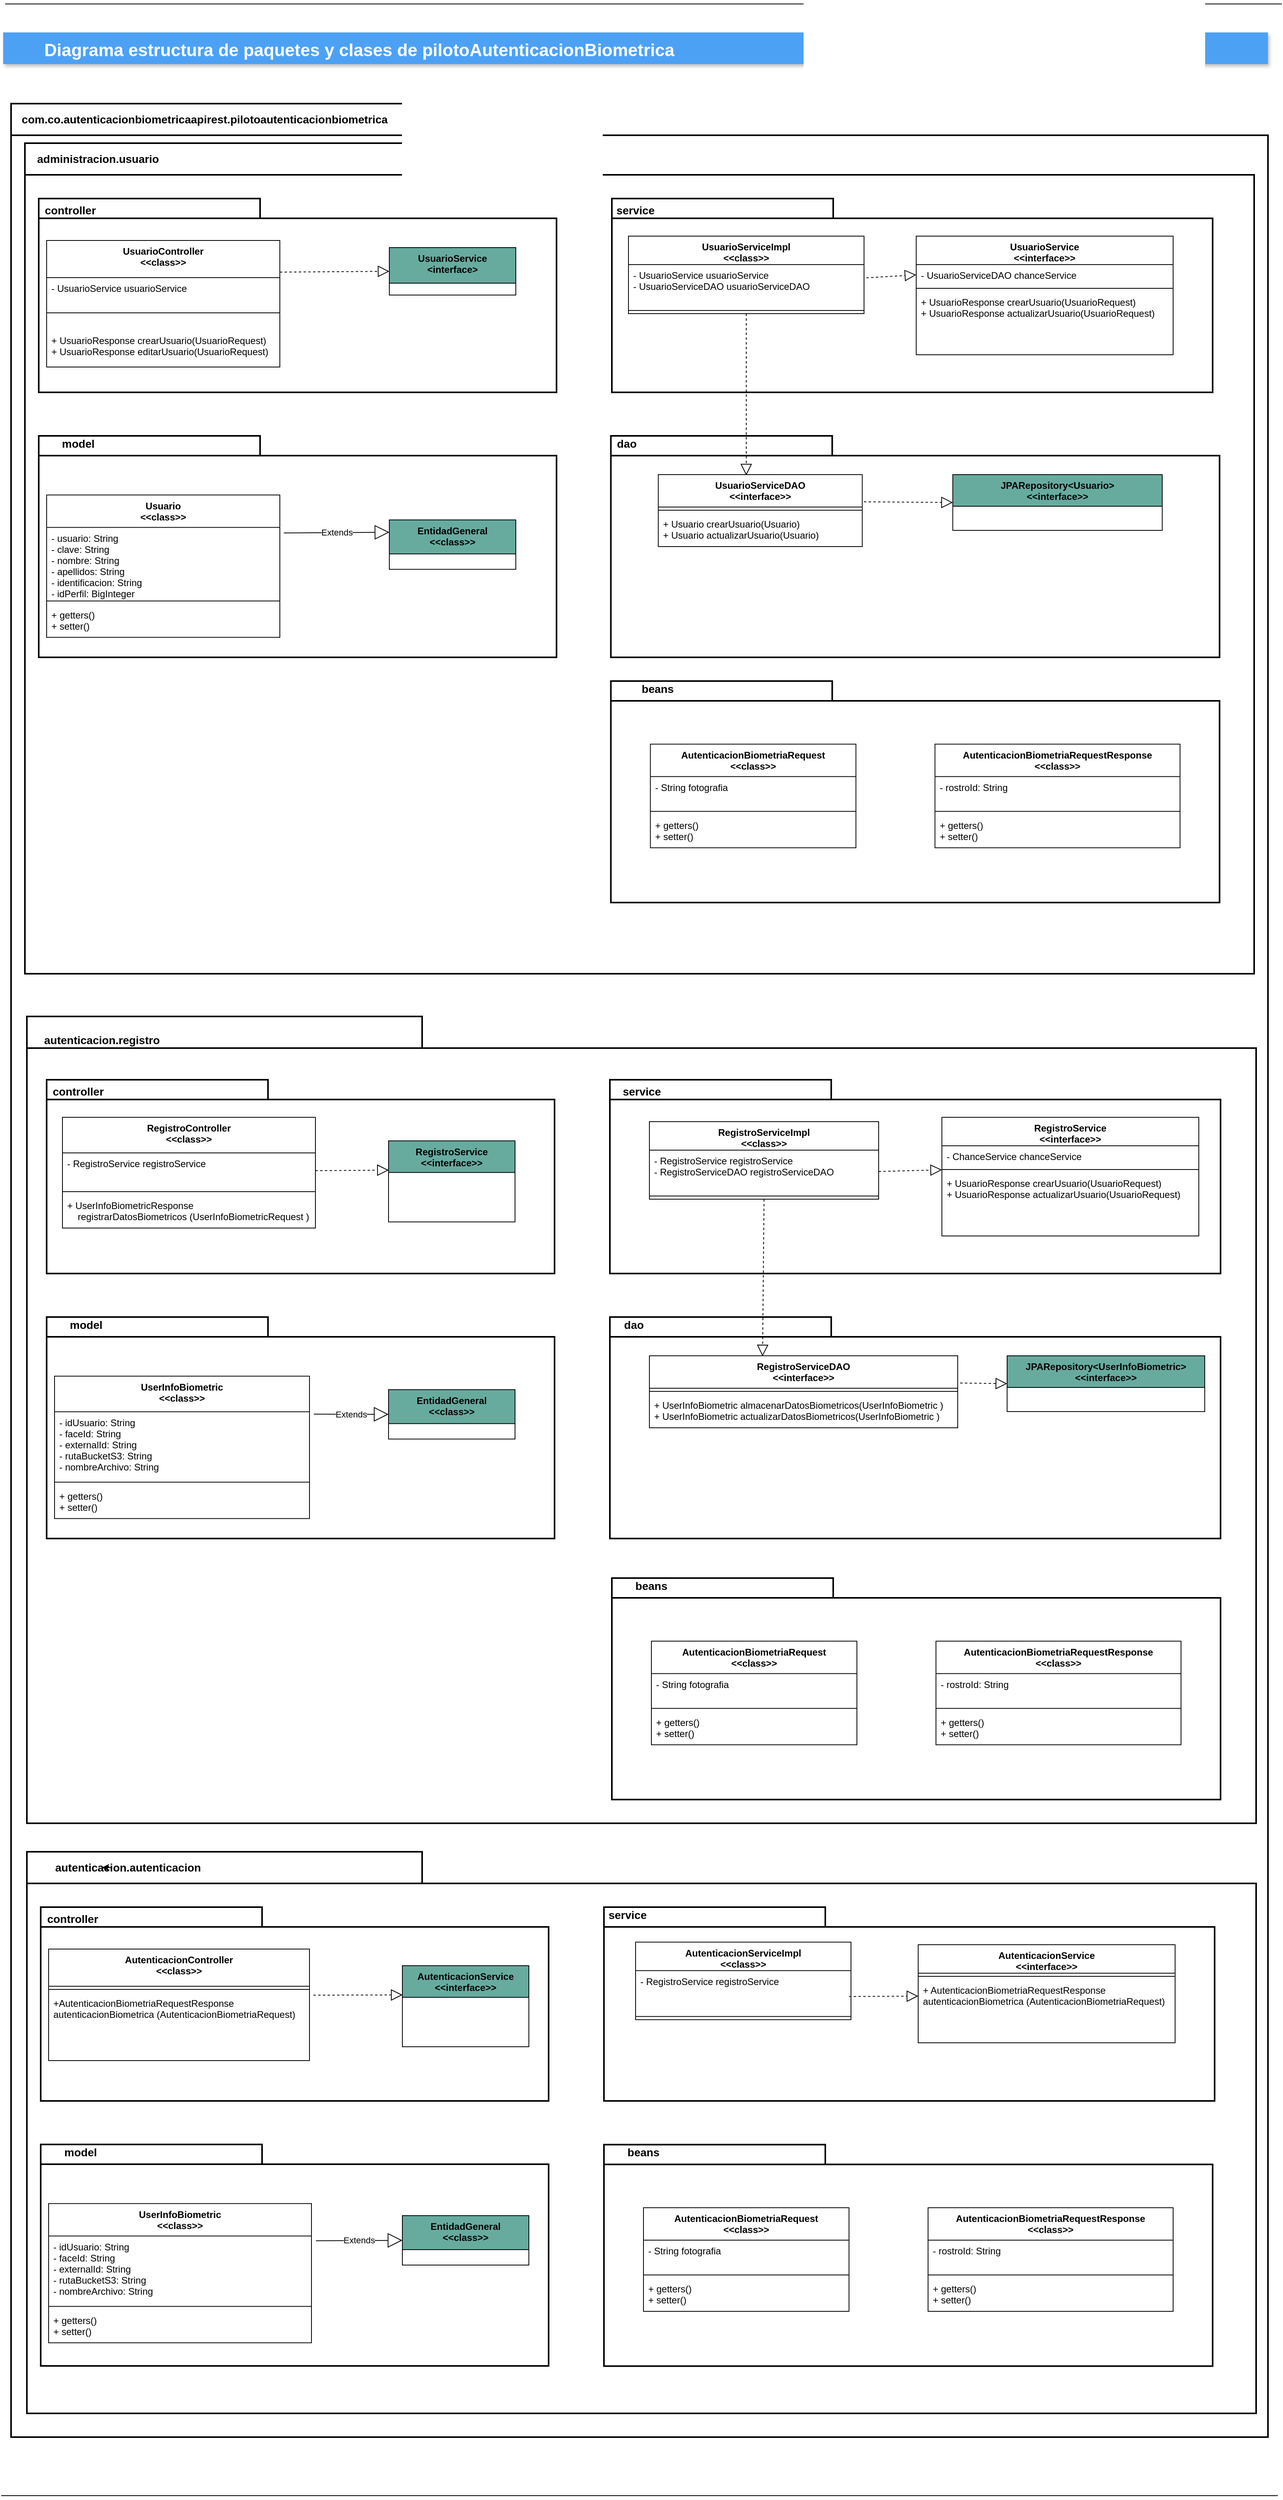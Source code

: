<mxfile type="github" version="15.1.4">
  <diagram name="Page-1" id="C5RBs43oDa-KdzZeNtuy">
    <mxGraphModel grid="1" shadow="0" math="0" pageHeight="1169" pageWidth="827" pageScale="1" page="1" fold="1" arrows="1" connect="1" tooltips="1" guides="1" gridSize="10" dy="2526" dx="3307">
      <root>
        <mxCell id="WIyWlLk6GJQsqaUBKTNV-0" />
        <mxCell id="WIyWlLk6GJQsqaUBKTNV-1" parent="WIyWlLk6GJQsqaUBKTNV-0" />
        <mxCell style="shape=folder;tabWidth=500;tabHeight=40;tabPosition=left;strokeWidth=2;html=1;whiteSpace=wrap;align=center;" value="" id="ZkG7YZKgN6aRXEiA2xdE-0" parent="WIyWlLk6GJQsqaUBKTNV-1" vertex="1">
          <mxGeometry as="geometry" width="1590" height="2950" y="90" x="-800" />
        </mxCell>
        <mxCell style="shape=folder;tabWidth=500;tabHeight=40;tabPosition=left;strokeWidth=2;html=1;whiteSpace=wrap;align=center;" value="" id="ZkG7YZKgN6aRXEiA2xdE-43" parent="WIyWlLk6GJQsqaUBKTNV-1" vertex="1">
          <mxGeometry as="geometry" width="1555" height="1050" y="140" x="-782.5" />
        </mxCell>
        <mxCell style="text;html=1;strokeColor=none;fillColor=none;align=center;verticalAlign=middle;whiteSpace=wrap;rounded=0;" value="&lt;b&gt;&lt;font style=&quot;font-size: 14px&quot;&gt;com.&lt;/font&gt;&lt;/b&gt;&lt;font&gt;&lt;b style=&quot;font-size: 14px&quot;&gt;co.autenticacionbiometricaapirest.&lt;/b&gt;&lt;span style=&quot;font-size: 14px&quot;&gt;&lt;b&gt;pilotoautenticacionbiometrica&lt;/b&gt;&lt;/span&gt;&lt;/font&gt;" id="ZkG7YZKgN6aRXEiA2xdE-1" parent="WIyWlLk6GJQsqaUBKTNV-1" vertex="1">
          <mxGeometry as="geometry" width="40" height="20" y="100" x="-575" />
        </mxCell>
        <mxCell style="shape=folder;tabWidth=280;tabHeight=25;tabPosition=left;strokeWidth=2;html=1;whiteSpace=wrap;align=center;" value="" id="ZkG7YZKgN6aRXEiA2xdE-2" parent="WIyWlLk6GJQsqaUBKTNV-1" vertex="1">
          <mxGeometry as="geometry" width="655" height="245" y="210" x="-765" />
        </mxCell>
        <mxCell style="text;html=1;strokeColor=none;fillColor=none;align=center;verticalAlign=middle;whiteSpace=wrap;rounded=0;" value="&lt;b&gt;&lt;font style=&quot;font-size: 14px&quot;&gt;controller&lt;/font&gt;&lt;/b&gt;" id="ZkG7YZKgN6aRXEiA2xdE-3" parent="WIyWlLk6GJQsqaUBKTNV-1" vertex="1">
          <mxGeometry as="geometry" width="40" height="20" y="215" x="-745" />
        </mxCell>
        <mxCell style="shape=folder;tabWidth=280;tabHeight=25;tabPosition=left;strokeWidth=2;html=1;whiteSpace=wrap;align=center;" value="" id="ZkG7YZKgN6aRXEiA2xdE-4" parent="WIyWlLk6GJQsqaUBKTNV-1" vertex="1">
          <mxGeometry as="geometry" width="655" height="280" y="510" x="-765" />
        </mxCell>
        <mxCell style="text;html=1;strokeColor=none;fillColor=none;align=center;verticalAlign=middle;whiteSpace=wrap;rounded=0;" value="&lt;b&gt;&lt;font style=&quot;font-size: 14px&quot;&gt;model&lt;/font&gt;&lt;/b&gt;" id="ZkG7YZKgN6aRXEiA2xdE-5" parent="WIyWlLk6GJQsqaUBKTNV-1" vertex="1">
          <mxGeometry as="geometry" width="40" height="20" y="510" x="-735" />
        </mxCell>
        <mxCell style="shape=folder;tabWidth=280;tabHeight=25;tabPosition=left;strokeWidth=2;html=1;whiteSpace=wrap;align=center;" value="" id="ZkG7YZKgN6aRXEiA2xdE-6" parent="WIyWlLk6GJQsqaUBKTNV-1" vertex="1">
          <mxGeometry as="geometry" width="760" height="245" y="210" x="-40" />
        </mxCell>
        <mxCell style="text;html=1;strokeColor=none;fillColor=none;align=center;verticalAlign=middle;whiteSpace=wrap;rounded=0;" value="&lt;b&gt;&lt;font style=&quot;font-size: 14px&quot;&gt;service&lt;/font&gt;&lt;/b&gt;" id="ZkG7YZKgN6aRXEiA2xdE-7" parent="WIyWlLk6GJQsqaUBKTNV-1" vertex="1">
          <mxGeometry as="geometry" width="40" height="20" y="215" x="-30" />
        </mxCell>
        <mxCell style="shape=folder;tabWidth=280;tabHeight=25;tabPosition=left;strokeWidth=2;html=1;whiteSpace=wrap;align=center;" value="" id="ZkG7YZKgN6aRXEiA2xdE-8" parent="WIyWlLk6GJQsqaUBKTNV-1" vertex="1">
          <mxGeometry as="geometry" width="770" height="280" y="510" x="-41.25" />
        </mxCell>
        <mxCell style="text;html=1;strokeColor=none;fillColor=none;align=center;verticalAlign=middle;whiteSpace=wrap;rounded=0;" value="&lt;b&gt;&lt;font style=&quot;font-size: 14px&quot;&gt;dao&lt;/font&gt;&lt;/b&gt;" id="ZkG7YZKgN6aRXEiA2xdE-9" parent="WIyWlLk6GJQsqaUBKTNV-1" vertex="1">
          <mxGeometry as="geometry" width="40" height="20" y="510" x="-41.25" />
        </mxCell>
        <mxCell style="swimlane;fontStyle=1;align=center;verticalAlign=top;childLayout=stackLayout;horizontal=1;startSize=47;horizontalStack=0;resizeParent=1;resizeParentMax=0;resizeLast=0;collapsible=1;marginBottom=0;" value="UsuarioController&#xa;&lt;&lt;class&gt;&gt;" id="ZkG7YZKgN6aRXEiA2xdE-10" parent="WIyWlLk6GJQsqaUBKTNV-1" vertex="1">
          <mxGeometry as="geometry" width="295" height="160" y="263" x="-755" />
        </mxCell>
        <mxCell style="text;strokeColor=none;fillColor=none;align=left;verticalAlign=top;spacingLeft=4;spacingRight=4;overflow=hidden;rotatable=0;points=[[0,0.5],[1,0.5]];portConstraint=eastwest;" value="- UsuarioService usuarioService" id="pT40YXzvtfvU8U6z0MkU-7" parent="ZkG7YZKgN6aRXEiA2xdE-10" vertex="1">
          <mxGeometry as="geometry" width="295" height="23" y="47" />
        </mxCell>
        <mxCell style="line;strokeWidth=1;fillColor=none;align=left;verticalAlign=middle;spacingTop=-1;spacingLeft=3;spacingRight=3;rotatable=0;labelPosition=right;points=[];portConstraint=eastwest;" value="" id="ZkG7YZKgN6aRXEiA2xdE-11" parent="ZkG7YZKgN6aRXEiA2xdE-10" vertex="1">
          <mxGeometry as="geometry" width="295" height="43" y="70" />
        </mxCell>
        <mxCell style="text;strokeColor=none;fillColor=none;align=left;verticalAlign=top;spacingLeft=4;spacingRight=4;overflow=hidden;rotatable=0;points=[[0,0.5],[1,0.5]];portConstraint=eastwest;" value="+ UsuarioResponse crearUsuario(UsuarioRequest)&#xa;+ UsuarioResponse editarUsuario(UsuarioRequest)" id="ZkG7YZKgN6aRXEiA2xdE-12" parent="ZkG7YZKgN6aRXEiA2xdE-10" vertex="1">
          <mxGeometry as="geometry" width="295" height="47" y="113" />
        </mxCell>
        <mxCell style="swimlane;fontStyle=1;align=center;verticalAlign=top;childLayout=stackLayout;horizontal=1;startSize=45;horizontalStack=0;resizeParent=1;resizeParentMax=0;resizeLast=0;collapsible=1;marginBottom=0;fillColor=#67AB9F;" value="UsuarioService&#xa;&lt;interface&gt;" id="ZkG7YZKgN6aRXEiA2xdE-14" parent="WIyWlLk6GJQsqaUBKTNV-1" vertex="1">
          <mxGeometry as="geometry" width="160" height="60" y="272" x="-321.5" />
        </mxCell>
        <mxCell style="endArrow=block;endSize=16;endFill=0;html=1;entryX=0;entryY=0.25;entryDx=0;entryDy=0;exitX=1.017;exitY=0.267;exitDx=0;exitDy=0;exitPerimeter=0;startArrow=none;" value="Extends" source="ZkG7YZKgN6aRXEiA2xdE-54" id="ZkG7YZKgN6aRXEiA2xdE-18" parent="WIyWlLk6GJQsqaUBKTNV-1" target="ZkG7YZKgN6aRXEiA2xdE-98" edge="1">
          <mxGeometry as="geometry" width="160" relative="1">
            <mxPoint as="sourcePoint" y="640.282" x="-571.94" />
            <mxPoint as="targetPoint" y="620" x="-460" />
          </mxGeometry>
        </mxCell>
        <mxCell style="swimlane;fontStyle=1;align=center;verticalAlign=top;childLayout=stackLayout;horizontal=1;startSize=36;horizontalStack=0;resizeParent=1;resizeParentMax=0;resizeLast=0;collapsible=1;marginBottom=0;fillColor=#FFFFFF;" value="UsuarioServiceImpl&#xa;&lt;&lt;class&gt;&gt;" id="ZkG7YZKgN6aRXEiA2xdE-27" parent="WIyWlLk6GJQsqaUBKTNV-1" vertex="1">
          <mxGeometry as="geometry" width="298" height="98" y="257.5" x="-19" />
        </mxCell>
        <mxCell style="text;strokeColor=none;fillColor=none;align=left;verticalAlign=top;spacingLeft=4;spacingRight=4;overflow=hidden;rotatable=0;points=[[0,0.5],[1,0.5]];portConstraint=eastwest;" value="- UsuarioService usuarioService&#xa;- UsuarioServiceDAO usuarioServiceDAO" id="ZkG7YZKgN6aRXEiA2xdE-28" parent="ZkG7YZKgN6aRXEiA2xdE-27" vertex="1">
          <mxGeometry as="geometry" width="298" height="54" y="36" />
        </mxCell>
        <mxCell style="line;strokeWidth=1;fillColor=none;align=left;verticalAlign=middle;spacingTop=-1;spacingLeft=3;spacingRight=3;rotatable=0;labelPosition=right;points=[];portConstraint=eastwest;" value="" id="ZkG7YZKgN6aRXEiA2xdE-29" parent="ZkG7YZKgN6aRXEiA2xdE-27" vertex="1">
          <mxGeometry as="geometry" width="298" height="8" y="90" />
        </mxCell>
        <mxCell style="fillColor=#4DA1F5;strokeColor=none;shadow=1;gradientColor=none;fontSize=22;align=left;spacingLeft=50;fontColor=#ffffff;fontStyle=1" value="Diagrama estructura de paquetes y clases de pilotoAutenticacionBiometrica" id="ZkG7YZKgN6aRXEiA2xdE-33" parent="WIyWlLk6GJQsqaUBKTNV-1" vertex="1">
          <mxGeometry as="geometry" width="1600" height="40" x="-810" />
        </mxCell>
        <mxCell style="line;strokeWidth=1;fillColor=none;align=left;verticalAlign=middle;spacingTop=-1;spacingLeft=3;spacingRight=3;rotatable=0;labelPosition=right;points=[];portConstraint=eastwest;" value="" id="ZkG7YZKgN6aRXEiA2xdE-34" parent="WIyWlLk6GJQsqaUBKTNV-1" vertex="1">
          <mxGeometry as="geometry" width="1615" height="8" y="3110" x="-812.5" />
        </mxCell>
        <mxCell style="swimlane;fontStyle=1;align=center;verticalAlign=top;childLayout=stackLayout;horizontal=1;startSize=41;horizontalStack=0;resizeParent=1;resizeParentMax=0;resizeLast=0;collapsible=1;marginBottom=0;fillColor=#FFFFFF;" value="UsuarioServiceDAO&#xa;&lt;&lt;interface&gt;&gt;" id="ZkG7YZKgN6aRXEiA2xdE-35" parent="WIyWlLk6GJQsqaUBKTNV-1" vertex="1">
          <mxGeometry as="geometry" width="258" height="91" y="559" x="18.75" />
        </mxCell>
        <mxCell style="line;strokeWidth=1;fillColor=none;align=left;verticalAlign=middle;spacingTop=-1;spacingLeft=3;spacingRight=3;rotatable=0;labelPosition=right;points=[];portConstraint=eastwest;" value="" id="ZkG7YZKgN6aRXEiA2xdE-37" parent="ZkG7YZKgN6aRXEiA2xdE-35" vertex="1">
          <mxGeometry as="geometry" width="258" height="8" y="41" />
        </mxCell>
        <mxCell style="text;strokeColor=none;fillColor=none;align=left;verticalAlign=top;spacingLeft=4;spacingRight=4;overflow=hidden;rotatable=0;points=[[0,0.5],[1,0.5]];portConstraint=eastwest;" value="+ Usuario crearUsuario(Usuario)&#xa;+ Usuario actualizarUsuario(Usuario)" id="ZkG7YZKgN6aRXEiA2xdE-38" parent="ZkG7YZKgN6aRXEiA2xdE-35" vertex="1">
          <mxGeometry as="geometry" width="258" height="42" y="49" />
        </mxCell>
        <mxCell style="swimlane;fontStyle=1;align=center;verticalAlign=top;childLayout=stackLayout;horizontal=1;startSize=40;horizontalStack=0;resizeParent=1;resizeParentMax=0;resizeLast=0;collapsible=1;marginBottom=0;fillColor=#67AB9F;" value="JPARepository&lt;Usuario&gt;&#xa;&lt;&lt;interface&gt;&gt;" id="ZkG7YZKgN6aRXEiA2xdE-40" parent="WIyWlLk6GJQsqaUBKTNV-1" vertex="1">
          <mxGeometry as="geometry" width="265" height="70.5" y="559" x="391.25" />
        </mxCell>
        <mxCell style="text;html=1;strokeColor=none;fillColor=none;align=center;verticalAlign=middle;whiteSpace=wrap;rounded=0;" value="&lt;span style=&quot;font-size: 14px&quot;&gt;&lt;b&gt;administracion.usuario&lt;/b&gt;&lt;/span&gt;" id="ZkG7YZKgN6aRXEiA2xdE-44" parent="WIyWlLk6GJQsqaUBKTNV-1" vertex="1">
          <mxGeometry as="geometry" width="40" height="20" y="150" x="-710" />
        </mxCell>
        <mxCell style="endArrow=block;dashed=1;endFill=0;endSize=12;html=1;exitX=1.01;exitY=0.31;exitDx=0;exitDy=0;entryX=0;entryY=0.5;entryDx=0;entryDy=0;exitPerimeter=0;" value="" source="ZkG7YZKgN6aRXEiA2xdE-28" id="ZkG7YZKgN6aRXEiA2xdE-48" parent="WIyWlLk6GJQsqaUBKTNV-1" target="ZkG7YZKgN6aRXEiA2xdE-50" edge="1">
          <mxGeometry as="geometry" width="160" relative="1">
            <mxPoint as="sourcePoint" y="350" x="380" />
            <mxPoint as="targetPoint" y="320" x="370" />
          </mxGeometry>
        </mxCell>
        <mxCell style="swimlane;fontStyle=1;align=center;verticalAlign=top;childLayout=stackLayout;horizontal=1;startSize=36;horizontalStack=0;resizeParent=1;resizeParentMax=0;resizeLast=0;collapsible=1;marginBottom=0;fillColor=#FFFFFF;" value="UsuarioService&#xa;&lt;&lt;interface&gt;&gt;" id="ZkG7YZKgN6aRXEiA2xdE-49" parent="WIyWlLk6GJQsqaUBKTNV-1" vertex="1">
          <mxGeometry as="geometry" width="325" height="150" y="257.5" x="345" />
        </mxCell>
        <mxCell style="text;strokeColor=none;fillColor=none;align=left;verticalAlign=top;spacingLeft=4;spacingRight=4;overflow=hidden;rotatable=0;points=[[0,0.5],[1,0.5]];portConstraint=eastwest;" value="- UsuarioServiceDAO chanceService" id="ZkG7YZKgN6aRXEiA2xdE-50" parent="ZkG7YZKgN6aRXEiA2xdE-49" vertex="1">
          <mxGeometry as="geometry" width="325" height="26" y="36" />
        </mxCell>
        <mxCell style="line;strokeWidth=1;fillColor=none;align=left;verticalAlign=middle;spacingTop=-1;spacingLeft=3;spacingRight=3;rotatable=0;labelPosition=right;points=[];portConstraint=eastwest;" value="" id="ZkG7YZKgN6aRXEiA2xdE-51" parent="ZkG7YZKgN6aRXEiA2xdE-49" vertex="1">
          <mxGeometry as="geometry" width="325" height="8" y="62" />
        </mxCell>
        <mxCell style="text;strokeColor=none;fillColor=none;align=left;verticalAlign=top;spacingLeft=4;spacingRight=4;overflow=hidden;rotatable=0;points=[[0,0.5],[1,0.5]];portConstraint=eastwest;" value="+ UsuarioResponse crearUsuario(UsuarioRequest)&#xa;+ UsuarioResponse actualizarUsuario(UsuarioRequest)" id="ZkG7YZKgN6aRXEiA2xdE-52" parent="ZkG7YZKgN6aRXEiA2xdE-49" vertex="1">
          <mxGeometry as="geometry" width="325" height="80" y="70" />
        </mxCell>
        <mxCell style="endArrow=block;dashed=1;endFill=0;endSize=12;html=1;exitX=1.008;exitY=0.378;exitDx=0;exitDy=0;entryX=0;entryY=0.5;entryDx=0;entryDy=0;exitPerimeter=0;" value="" source="ZkG7YZKgN6aRXEiA2xdE-35" id="ZkG7YZKgN6aRXEiA2xdE-53" parent="WIyWlLk6GJQsqaUBKTNV-1" target="ZkG7YZKgN6aRXEiA2xdE-40" edge="1">
          <mxGeometry as="geometry" width="160" relative="1">
            <mxPoint as="sourcePoint" y="620" x="268.75" />
            <mxPoint as="targetPoint" y="586.88" x="383.75" />
          </mxGeometry>
        </mxCell>
        <mxCell style="swimlane;fontStyle=1;align=center;verticalAlign=top;childLayout=stackLayout;horizontal=1;startSize=41;horizontalStack=0;resizeParent=1;resizeParentMax=0;resizeLast=0;collapsible=1;marginBottom=0;fillColor=#FFFFFF;" value="Usuario&#xa;&lt;&lt;class&gt;&gt;" id="ZkG7YZKgN6aRXEiA2xdE-54" parent="WIyWlLk6GJQsqaUBKTNV-1" vertex="1">
          <mxGeometry as="geometry" width="295" height="180" y="584.75" x="-755" />
        </mxCell>
        <mxCell style="text;strokeColor=none;fillColor=none;align=left;verticalAlign=top;spacingLeft=4;spacingRight=4;overflow=hidden;rotatable=0;points=[[0,0.5],[1,0.5]];portConstraint=eastwest;" value="- usuario: String&#xa;- clave: String&#xa;- nombre: String&#xa;- apellidos: String&#xa;- identificacion: String&#xa;- idPerfil: BigInteger" id="ZkG7YZKgN6aRXEiA2xdE-55" parent="ZkG7YZKgN6aRXEiA2xdE-54" vertex="1">
          <mxGeometry as="geometry" width="295" height="89" y="41" />
        </mxCell>
        <mxCell style="line;strokeWidth=1;fillColor=none;align=left;verticalAlign=middle;spacingTop=-1;spacingLeft=3;spacingRight=3;rotatable=0;labelPosition=right;points=[];portConstraint=eastwest;" value="" id="ZkG7YZKgN6aRXEiA2xdE-56" parent="ZkG7YZKgN6aRXEiA2xdE-54" vertex="1">
          <mxGeometry as="geometry" width="295" height="8" y="130" />
        </mxCell>
        <mxCell style="text;strokeColor=none;fillColor=none;align=left;verticalAlign=top;spacingLeft=4;spacingRight=4;overflow=hidden;rotatable=0;points=[[0,0.5],[1,0.5]];portConstraint=eastwest;" value="+ getters()&#xa;+ setter()" id="ZkG7YZKgN6aRXEiA2xdE-57" parent="ZkG7YZKgN6aRXEiA2xdE-54" vertex="1">
          <mxGeometry as="geometry" width="295" height="42" y="138" />
        </mxCell>
        <mxCell style="shape=folder;tabWidth=500;tabHeight=40;tabPosition=left;strokeWidth=2;html=1;whiteSpace=wrap;align=center;" value="" id="ZkG7YZKgN6aRXEiA2xdE-59" parent="WIyWlLk6GJQsqaUBKTNV-1" vertex="1">
          <mxGeometry as="geometry" width="1555" height="1020" y="1244" x="-780" />
        </mxCell>
        <mxCell style="shape=folder;tabWidth=280;tabHeight=25;tabPosition=left;strokeWidth=2;html=1;whiteSpace=wrap;align=center;" value="" id="ZkG7YZKgN6aRXEiA2xdE-60" parent="WIyWlLk6GJQsqaUBKTNV-1" vertex="1">
          <mxGeometry as="geometry" width="642.5" height="245" y="1324" x="-755" />
        </mxCell>
        <mxCell style="text;html=1;strokeColor=none;fillColor=none;align=center;verticalAlign=middle;whiteSpace=wrap;rounded=0;" value="&lt;b&gt;&lt;font style=&quot;font-size: 14px&quot;&gt;controller&lt;/font&gt;&lt;/b&gt;" id="ZkG7YZKgN6aRXEiA2xdE-61" parent="WIyWlLk6GJQsqaUBKTNV-1" vertex="1">
          <mxGeometry as="geometry" width="40" height="20" y="1329" x="-735" />
        </mxCell>
        <mxCell style="shape=folder;tabWidth=280;tabHeight=25;tabPosition=left;strokeWidth=2;html=1;whiteSpace=wrap;align=center;" value="" id="ZkG7YZKgN6aRXEiA2xdE-62" parent="WIyWlLk6GJQsqaUBKTNV-1" vertex="1">
          <mxGeometry as="geometry" width="642.5" height="280" y="1624" x="-755" />
        </mxCell>
        <mxCell style="text;html=1;strokeColor=none;fillColor=none;align=center;verticalAlign=middle;whiteSpace=wrap;rounded=0;" value="&lt;b&gt;&lt;font style=&quot;font-size: 14px&quot;&gt;model&lt;/font&gt;&lt;/b&gt;" id="ZkG7YZKgN6aRXEiA2xdE-63" parent="WIyWlLk6GJQsqaUBKTNV-1" vertex="1">
          <mxGeometry as="geometry" width="40" height="20" y="1624" x="-725" />
        </mxCell>
        <mxCell style="shape=folder;tabWidth=280;tabHeight=25;tabPosition=left;strokeWidth=2;html=1;whiteSpace=wrap;align=center;" value="" id="ZkG7YZKgN6aRXEiA2xdE-64" parent="WIyWlLk6GJQsqaUBKTNV-1" vertex="1">
          <mxGeometry as="geometry" width="772.5" height="245" y="1324" x="-42.5" />
        </mxCell>
        <mxCell style="text;html=1;strokeColor=none;fillColor=none;align=center;verticalAlign=middle;whiteSpace=wrap;rounded=0;" value="&lt;b&gt;&lt;font style=&quot;font-size: 14px&quot;&gt;service&lt;/font&gt;&lt;/b&gt;" id="ZkG7YZKgN6aRXEiA2xdE-65" parent="WIyWlLk6GJQsqaUBKTNV-1" vertex="1">
          <mxGeometry as="geometry" width="40" height="20" y="1329" x="-22.5" />
        </mxCell>
        <mxCell style="shape=folder;tabWidth=280;tabHeight=25;tabPosition=left;strokeWidth=2;html=1;whiteSpace=wrap;align=center;" value="" id="ZkG7YZKgN6aRXEiA2xdE-66" parent="WIyWlLk6GJQsqaUBKTNV-1" vertex="1">
          <mxGeometry as="geometry" width="772.5" height="280" y="1624" x="-42.5" />
        </mxCell>
        <mxCell style="text;html=1;strokeColor=none;fillColor=none;align=center;verticalAlign=middle;whiteSpace=wrap;rounded=0;" value="&lt;b&gt;&lt;font style=&quot;font-size: 14px&quot;&gt;dao&lt;/font&gt;&lt;/b&gt;" id="ZkG7YZKgN6aRXEiA2xdE-67" parent="WIyWlLk6GJQsqaUBKTNV-1" vertex="1">
          <mxGeometry as="geometry" width="40" height="20" y="1624" x="-32.5" />
        </mxCell>
        <mxCell style="endArrow=block;endSize=16;endFill=0;html=1;entryX=0;entryY=0.5;entryDx=0;entryDy=0;exitX=1.017;exitY=0.267;exitDx=0;exitDy=0;exitPerimeter=0;startArrow=none;" value="Extends" source="ZkG7YZKgN6aRXEiA2xdE-89" id="ZkG7YZKgN6aRXEiA2xdE-73" parent="WIyWlLk6GJQsqaUBKTNV-1" target="ZkG7YZKgN6aRXEiA2xdE-74" edge="1">
          <mxGeometry as="geometry" width="160" relative="1">
            <mxPoint as="sourcePoint" y="1754.282" x="-561.94" />
            <mxPoint as="targetPoint" y="1725.5" x="-434" />
          </mxGeometry>
        </mxCell>
        <mxCell style="swimlane;fontStyle=1;align=center;verticalAlign=top;childLayout=stackLayout;horizontal=1;startSize=43;horizontalStack=0;resizeParent=1;resizeParentMax=0;resizeLast=0;collapsible=1;marginBottom=0;fillColor=#67AB9F;" value="EntidadGeneral&#xa;&lt;&lt;class&gt;&gt;" id="ZkG7YZKgN6aRXEiA2xdE-74" parent="WIyWlLk6GJQsqaUBKTNV-1" vertex="1">
          <mxGeometry as="geometry" width="160" height="62.5" y="1715.75" x="-322.5" />
        </mxCell>
        <mxCell style="swimlane;fontStyle=1;align=center;verticalAlign=top;childLayout=stackLayout;horizontal=1;startSize=36;horizontalStack=0;resizeParent=1;resizeParentMax=0;resizeLast=0;collapsible=1;marginBottom=0;fillColor=#FFFFFF;" value="RegistroServiceImpl&#xa;&lt;&lt;class&gt;&gt;" id="ZkG7YZKgN6aRXEiA2xdE-75" parent="WIyWlLk6GJQsqaUBKTNV-1" vertex="1">
          <mxGeometry as="geometry" width="290" height="98" y="1377" x="7.5" />
        </mxCell>
        <mxCell style="text;strokeColor=none;fillColor=none;align=left;verticalAlign=top;spacingLeft=4;spacingRight=4;overflow=hidden;rotatable=0;points=[[0,0.5],[1,0.5]];portConstraint=eastwest;" value="- RegistroService registroService&#xa;- RegistroServiceDAO registroServiceDAO" id="ZkG7YZKgN6aRXEiA2xdE-76" parent="ZkG7YZKgN6aRXEiA2xdE-75" vertex="1">
          <mxGeometry as="geometry" width="290" height="54" y="36" />
        </mxCell>
        <mxCell style="line;strokeWidth=1;fillColor=none;align=left;verticalAlign=middle;spacingTop=-1;spacingLeft=3;spacingRight=3;rotatable=0;labelPosition=right;points=[];portConstraint=eastwest;" value="" id="ZkG7YZKgN6aRXEiA2xdE-77" parent="ZkG7YZKgN6aRXEiA2xdE-75" vertex="1">
          <mxGeometry as="geometry" width="290" height="8" y="90" />
        </mxCell>
        <mxCell style="swimlane;fontStyle=1;align=center;verticalAlign=top;childLayout=stackLayout;horizontal=1;startSize=41;horizontalStack=0;resizeParent=1;resizeParentMax=0;resizeLast=0;collapsible=1;marginBottom=0;fillColor=#FFFFFF;" value="RegistroServiceDAO&#xa;&lt;&lt;interface&gt;&gt;" id="ZkG7YZKgN6aRXEiA2xdE-78" parent="WIyWlLk6GJQsqaUBKTNV-1" vertex="1">
          <mxGeometry as="geometry" width="390" height="91" y="1673" x="7.5" />
        </mxCell>
        <mxCell style="line;strokeWidth=1;fillColor=none;align=left;verticalAlign=middle;spacingTop=-1;spacingLeft=3;spacingRight=3;rotatable=0;labelPosition=right;points=[];portConstraint=eastwest;" value="" id="ZkG7YZKgN6aRXEiA2xdE-79" parent="ZkG7YZKgN6aRXEiA2xdE-78" vertex="1">
          <mxGeometry as="geometry" width="390" height="8" y="41" />
        </mxCell>
        <mxCell style="text;strokeColor=none;fillColor=none;align=left;verticalAlign=top;spacingLeft=4;spacingRight=4;overflow=hidden;rotatable=0;points=[[0,0.5],[1,0.5]];portConstraint=eastwest;" value="+ UserInfoBiometric almacenarDatosBiometricos(UserInfoBiometric )&#xa;+ UserInfoBiometric actualizarDatosBiometricos(UserInfoBiometric )" id="ZkG7YZKgN6aRXEiA2xdE-80" parent="ZkG7YZKgN6aRXEiA2xdE-78" vertex="1">
          <mxGeometry as="geometry" width="390" height="42" y="49" />
        </mxCell>
        <mxCell style="swimlane;fontStyle=1;align=center;verticalAlign=top;childLayout=stackLayout;horizontal=1;startSize=40;horizontalStack=0;resizeParent=1;resizeParentMax=0;resizeLast=0;collapsible=1;marginBottom=0;fillColor=#67AB9F;" value="JPARepository&lt;UserInfoBiometric&gt;&#xa;&lt;&lt;interface&gt;&gt;" id="ZkG7YZKgN6aRXEiA2xdE-81" parent="WIyWlLk6GJQsqaUBKTNV-1" vertex="1">
          <mxGeometry as="geometry" width="250" height="70.5" y="1673" x="460" />
        </mxCell>
        <mxCell style="text;html=1;strokeColor=none;fillColor=none;align=center;verticalAlign=middle;whiteSpace=wrap;rounded=0;" value="&lt;span style=&quot;font-size: 14px&quot;&gt;&lt;b&gt;autenticacion.registro&lt;/b&gt;&lt;/span&gt;" id="ZkG7YZKgN6aRXEiA2xdE-82" parent="WIyWlLk6GJQsqaUBKTNV-1" vertex="1">
          <mxGeometry as="geometry" width="40" height="20" y="1264" x="-705" />
        </mxCell>
        <mxCell style="endArrow=block;dashed=1;endFill=0;endSize=12;html=1;entryX=0;entryY=0.545;entryDx=0;entryDy=0;entryPerimeter=0;exitX=1;exitY=0.5;exitDx=0;exitDy=0;" value="" source="ZkG7YZKgN6aRXEiA2xdE-76" id="ZkG7YZKgN6aRXEiA2xdE-83" parent="WIyWlLk6GJQsqaUBKTNV-1" target="ZkG7YZKgN6aRXEiA2xdE-86" edge="1">
          <mxGeometry as="geometry" width="160" relative="1">
            <mxPoint as="sourcePoint" y="1437" x="267.5" />
            <mxPoint as="targetPoint" y="1436.5" x="355" />
          </mxGeometry>
        </mxCell>
        <mxCell style="swimlane;fontStyle=1;align=center;verticalAlign=top;childLayout=stackLayout;horizontal=1;startSize=36;horizontalStack=0;resizeParent=1;resizeParentMax=0;resizeLast=0;collapsible=1;marginBottom=0;fillColor=#FFFFFF;" value="RegistroService&#xa;&lt;&lt;interface&gt;&gt;" id="ZkG7YZKgN6aRXEiA2xdE-84" parent="WIyWlLk6GJQsqaUBKTNV-1" vertex="1">
          <mxGeometry as="geometry" width="325" height="150" y="1371.5" x="377.5" />
        </mxCell>
        <mxCell style="text;strokeColor=none;fillColor=none;align=left;verticalAlign=top;spacingLeft=4;spacingRight=4;overflow=hidden;rotatable=0;points=[[0,0.5],[1,0.5]];portConstraint=eastwest;" value="- ChanceService chanceService" id="ZkG7YZKgN6aRXEiA2xdE-85" parent="ZkG7YZKgN6aRXEiA2xdE-84" vertex="1">
          <mxGeometry as="geometry" width="325" height="26" y="36" />
        </mxCell>
        <mxCell style="line;strokeWidth=1;fillColor=none;align=left;verticalAlign=middle;spacingTop=-1;spacingLeft=3;spacingRight=3;rotatable=0;labelPosition=right;points=[];portConstraint=eastwest;" value="" id="ZkG7YZKgN6aRXEiA2xdE-86" parent="ZkG7YZKgN6aRXEiA2xdE-84" vertex="1">
          <mxGeometry as="geometry" width="325" height="8" y="62" />
        </mxCell>
        <mxCell style="text;strokeColor=none;fillColor=none;align=left;verticalAlign=top;spacingLeft=4;spacingRight=4;overflow=hidden;rotatable=0;points=[[0,0.5],[1,0.5]];portConstraint=eastwest;" value="+ UsuarioResponse crearUsuario(UsuarioRequest)&#xa;+ UsuarioResponse actualizarUsuario(UsuarioRequest)" id="ZkG7YZKgN6aRXEiA2xdE-87" parent="ZkG7YZKgN6aRXEiA2xdE-84" vertex="1">
          <mxGeometry as="geometry" width="325" height="80" y="70" />
        </mxCell>
        <mxCell style="endArrow=block;dashed=1;endFill=0;endSize=12;html=1;exitX=1.008;exitY=0.378;exitDx=0;exitDy=0;entryX=0;entryY=0.5;entryDx=0;entryDy=0;exitPerimeter=0;" value="" source="ZkG7YZKgN6aRXEiA2xdE-78" id="ZkG7YZKgN6aRXEiA2xdE-88" parent="WIyWlLk6GJQsqaUBKTNV-1" target="ZkG7YZKgN6aRXEiA2xdE-81" edge="1">
          <mxGeometry as="geometry" width="160" relative="1">
            <mxPoint as="sourcePoint" y="1734" x="375" />
            <mxPoint as="targetPoint" y="1700.88" x="490" />
          </mxGeometry>
        </mxCell>
        <mxCell style="swimlane;fontStyle=1;align=center;verticalAlign=top;childLayout=stackLayout;horizontal=1;startSize=45;horizontalStack=0;resizeParent=1;resizeParentMax=0;resizeLast=0;collapsible=1;marginBottom=0;fillColor=#FFFFFF;" value="UserInfoBiometric&#xa;&lt;&lt;class&gt;&gt;" id="ZkG7YZKgN6aRXEiA2xdE-89" parent="WIyWlLk6GJQsqaUBKTNV-1" vertex="1">
          <mxGeometry as="geometry" width="322.5" height="180" y="1698.75" x="-745" />
        </mxCell>
        <mxCell style="text;strokeColor=none;fillColor=none;align=left;verticalAlign=top;spacingLeft=4;spacingRight=4;overflow=hidden;rotatable=0;points=[[0,0.5],[1,0.5]];portConstraint=eastwest;" value="- idUsuario: String&#xa;- faceId: String&#xa;- externalId: String&#xa;- rutaBucketS3: String&#xa;- nombreArchivo: String" id="ZkG7YZKgN6aRXEiA2xdE-90" parent="ZkG7YZKgN6aRXEiA2xdE-89" vertex="1">
          <mxGeometry as="geometry" width="322.5" height="85" y="45" />
        </mxCell>
        <mxCell style="line;strokeWidth=1;fillColor=none;align=left;verticalAlign=middle;spacingTop=-1;spacingLeft=3;spacingRight=3;rotatable=0;labelPosition=right;points=[];portConstraint=eastwest;" value="" id="ZkG7YZKgN6aRXEiA2xdE-91" parent="ZkG7YZKgN6aRXEiA2xdE-89" vertex="1">
          <mxGeometry as="geometry" width="322.5" height="8" y="130" />
        </mxCell>
        <mxCell style="text;strokeColor=none;fillColor=none;align=left;verticalAlign=top;spacingLeft=4;spacingRight=4;overflow=hidden;rotatable=0;points=[[0,0.5],[1,0.5]];portConstraint=eastwest;" value="+ getters()&#xa;+ setter()" id="ZkG7YZKgN6aRXEiA2xdE-92" parent="ZkG7YZKgN6aRXEiA2xdE-89" vertex="1">
          <mxGeometry as="geometry" width="322.5" height="42" y="138" />
        </mxCell>
        <mxCell style="endArrow=block;dashed=1;endFill=0;endSize=12;html=1;exitX=1;exitY=0.25;exitDx=0;exitDy=0;entryX=0;entryY=0.5;entryDx=0;entryDy=0;" value="" source="ZkG7YZKgN6aRXEiA2xdE-10" id="ZkG7YZKgN6aRXEiA2xdE-93" parent="WIyWlLk6GJQsqaUBKTNV-1" target="ZkG7YZKgN6aRXEiA2xdE-14" edge="1">
          <mxGeometry as="geometry" width="160" relative="1">
            <mxPoint as="sourcePoint" y="313.25" x="270" />
            <mxPoint as="targetPoint" y="306" x="-500" />
          </mxGeometry>
        </mxCell>
        <mxCell style="swimlane;fontStyle=1;align=center;verticalAlign=top;childLayout=stackLayout;horizontal=1;startSize=40;horizontalStack=0;resizeParent=1;resizeParentMax=0;resizeLast=0;collapsible=1;marginBottom=0;fillColor=#67AB9F;" value="RegistroService&#xa;&lt;&lt;interface&gt;&gt;" id="ZkG7YZKgN6aRXEiA2xdE-94" parent="WIyWlLk6GJQsqaUBKTNV-1" vertex="1">
          <mxGeometry as="geometry" width="160" height="102.5" y="1401.25" x="-322.5" />
        </mxCell>
        <mxCell style="endArrow=block;dashed=1;endFill=0;endSize=12;html=1;entryX=0.001;entryY=0.361;entryDx=0;entryDy=0;exitX=1;exitY=0.5;exitDx=0;exitDy=0;entryPerimeter=0;startArrow=none;" value="" source="pT40YXzvtfvU8U6z0MkU-3" id="ZkG7YZKgN6aRXEiA2xdE-95" parent="WIyWlLk6GJQsqaUBKTNV-1" target="ZkG7YZKgN6aRXEiA2xdE-94" edge="1">
          <mxGeometry as="geometry" width="160" relative="1">
            <mxPoint as="sourcePoint" y="1434" x="-532.5" />
            <mxPoint as="targetPoint" y="1435.5" x="-471.28" />
          </mxGeometry>
        </mxCell>
        <mxCell style="endArrow=block;dashed=1;endFill=0;endSize=12;html=1;exitX=0.5;exitY=1;exitDx=0;exitDy=0;" value="" source="ZkG7YZKgN6aRXEiA2xdE-27" id="ZkG7YZKgN6aRXEiA2xdE-96" parent="WIyWlLk6GJQsqaUBKTNV-1" edge="1">
          <mxGeometry as="geometry" width="160" relative="1">
            <mxPoint as="sourcePoint" y="316.99" x="274.45" />
            <mxPoint as="targetPoint" y="560" x="130" />
          </mxGeometry>
        </mxCell>
        <mxCell style="endArrow=block;dashed=1;endFill=0;endSize=12;html=1;exitX=0.5;exitY=1;exitDx=0;exitDy=0;entryX=0.367;entryY=0.006;entryDx=0;entryDy=0;entryPerimeter=0;" value="" source="ZkG7YZKgN6aRXEiA2xdE-75" id="ZkG7YZKgN6aRXEiA2xdE-97" parent="WIyWlLk6GJQsqaUBKTNV-1" target="ZkG7YZKgN6aRXEiA2xdE-78" edge="1">
          <mxGeometry as="geometry" width="160" relative="1">
            <mxPoint as="sourcePoint" y="1441.25" x="280" />
            <mxPoint as="targetPoint" y="1430.5" x="365" />
          </mxGeometry>
        </mxCell>
        <mxCell style="swimlane;fontStyle=1;align=center;verticalAlign=top;childLayout=stackLayout;horizontal=1;startSize=43;horizontalStack=0;resizeParent=1;resizeParentMax=0;resizeLast=0;collapsible=1;marginBottom=0;fillColor=#67AB9F;" value="EntidadGeneral&#xa;&lt;&lt;class&gt;&gt;" id="ZkG7YZKgN6aRXEiA2xdE-98" parent="WIyWlLk6GJQsqaUBKTNV-1" vertex="1">
          <mxGeometry as="geometry" width="160" height="62.5" y="616.25" x="-321.5" />
        </mxCell>
        <mxCell style="shape=folder;tabWidth=500;tabHeight=40;tabPosition=left;strokeWidth=2;html=1;whiteSpace=wrap;align=center;" value="" id="ZkG7YZKgN6aRXEiA2xdE-134" parent="WIyWlLk6GJQsqaUBKTNV-1" vertex="1">
          <mxGeometry as="geometry" width="1555" height="710" y="2300" x="-780" />
        </mxCell>
        <mxCell style="shape=folder;tabWidth=280;tabHeight=25;tabPosition=left;strokeWidth=2;html=1;whiteSpace=wrap;align=center;" value="" id="ZkG7YZKgN6aRXEiA2xdE-135" parent="WIyWlLk6GJQsqaUBKTNV-1" vertex="1">
          <mxGeometry as="geometry" width="642.5" height="245" y="2370" x="-762.5" />
        </mxCell>
        <mxCell style="text;html=1;strokeColor=none;fillColor=none;align=center;verticalAlign=middle;whiteSpace=wrap;rounded=0;" value="&lt;b&gt;&lt;font style=&quot;font-size: 14px&quot;&gt;controller&lt;/font&gt;&lt;/b&gt;" id="ZkG7YZKgN6aRXEiA2xdE-136" parent="WIyWlLk6GJQsqaUBKTNV-1" vertex="1">
          <mxGeometry as="geometry" width="40" height="20" y="2375" x="-742.5" />
        </mxCell>
        <mxCell style="shape=folder;tabWidth=280;tabHeight=25;tabPosition=left;strokeWidth=2;html=1;whiteSpace=wrap;align=center;" value="" id="ZkG7YZKgN6aRXEiA2xdE-137" parent="WIyWlLk6GJQsqaUBKTNV-1" vertex="1">
          <mxGeometry as="geometry" width="642.5" height="280" y="2670" x="-762.5" />
        </mxCell>
        <mxCell style="text;html=1;strokeColor=none;fillColor=none;align=center;verticalAlign=middle;whiteSpace=wrap;rounded=0;" value="&lt;b&gt;&lt;font style=&quot;font-size: 14px&quot;&gt;model&lt;/font&gt;&lt;/b&gt;" id="ZkG7YZKgN6aRXEiA2xdE-138" parent="WIyWlLk6GJQsqaUBKTNV-1" vertex="1">
          <mxGeometry as="geometry" width="40" height="20" y="2670" x="-732.5" />
        </mxCell>
        <mxCell style="shape=folder;tabWidth=280;tabHeight=25;tabPosition=left;strokeWidth=2;html=1;whiteSpace=wrap;align=center;" value="" id="ZkG7YZKgN6aRXEiA2xdE-139" parent="WIyWlLk6GJQsqaUBKTNV-1" vertex="1">
          <mxGeometry as="geometry" width="772.5" height="245" y="2370" x="-50" />
        </mxCell>
        <mxCell style="text;html=1;strokeColor=none;fillColor=none;align=center;verticalAlign=middle;whiteSpace=wrap;rounded=0;" value="&lt;b&gt;&lt;font style=&quot;font-size: 14px&quot;&gt;service&lt;/font&gt;&lt;/b&gt;" id="ZkG7YZKgN6aRXEiA2xdE-140" parent="WIyWlLk6GJQsqaUBKTNV-1" vertex="1">
          <mxGeometry as="geometry" width="40" height="20" y="2370" x="-40" />
        </mxCell>
        <mxCell style="swimlane;fontStyle=1;align=center;verticalAlign=top;childLayout=stackLayout;horizontal=1;startSize=47;horizontalStack=0;resizeParent=1;resizeParentMax=0;resizeLast=0;collapsible=1;marginBottom=0;" value="AutenticacionController&#xa;&lt;&lt;class&gt;&gt;" id="ZkG7YZKgN6aRXEiA2xdE-143" parent="WIyWlLk6GJQsqaUBKTNV-1" vertex="1">
          <mxGeometry as="geometry" width="330" height="141" y="2423" x="-752.5" />
        </mxCell>
        <mxCell style="line;strokeWidth=1;fillColor=none;align=left;verticalAlign=middle;spacingTop=-1;spacingLeft=3;spacingRight=3;rotatable=0;labelPosition=right;points=[];portConstraint=eastwest;" value="" id="ZkG7YZKgN6aRXEiA2xdE-144" parent="ZkG7YZKgN6aRXEiA2xdE-143" vertex="1">
          <mxGeometry as="geometry" width="330" height="8" y="47" />
        </mxCell>
        <mxCell style="text;strokeColor=none;fillColor=none;align=left;verticalAlign=top;spacingLeft=4;spacingRight=4;overflow=hidden;rotatable=0;points=[[0,0.5],[1,0.5]];portConstraint=eastwest;" value="+AutenticacionBiometriaRequestResponse &#xa;autenticacionBiometrica (AutenticacionBiometriaRequest)" id="ZkG7YZKgN6aRXEiA2xdE-145" parent="ZkG7YZKgN6aRXEiA2xdE-143" vertex="1">
          <mxGeometry as="geometry" width="330" height="86" y="55" />
        </mxCell>
        <mxCell style="endArrow=block;endSize=16;endFill=0;html=1;entryX=0;entryY=0.5;entryDx=0;entryDy=0;exitX=1.017;exitY=0.267;exitDx=0;exitDy=0;exitPerimeter=0;startArrow=none;" value="Extends" source="ZkG7YZKgN6aRXEiA2xdE-162" id="ZkG7YZKgN6aRXEiA2xdE-146" parent="WIyWlLk6GJQsqaUBKTNV-1" target="ZkG7YZKgN6aRXEiA2xdE-147" edge="1">
          <mxGeometry as="geometry" width="160" relative="1">
            <mxPoint as="sourcePoint" y="2800.282" x="-569.44" />
            <mxPoint as="targetPoint" y="2771.5" x="-441.5" />
          </mxGeometry>
        </mxCell>
        <mxCell style="swimlane;fontStyle=1;align=center;verticalAlign=top;childLayout=stackLayout;horizontal=1;startSize=43;horizontalStack=0;resizeParent=1;resizeParentMax=0;resizeLast=0;collapsible=1;marginBottom=0;fillColor=#67AB9F;" value="EntidadGeneral&#xa;&lt;&lt;class&gt;&gt;" id="ZkG7YZKgN6aRXEiA2xdE-147" parent="WIyWlLk6GJQsqaUBKTNV-1" vertex="1">
          <mxGeometry as="geometry" width="160" height="62.5" y="2760" x="-305" />
        </mxCell>
        <mxCell style="swimlane;fontStyle=1;align=center;verticalAlign=top;childLayout=stackLayout;horizontal=1;startSize=36;horizontalStack=0;resizeParent=1;resizeParentMax=0;resizeLast=0;collapsible=1;marginBottom=0;fillColor=#FFFFFF;" value="AutenticacionServiceImpl&#xa;&lt;&lt;class&gt;&gt;" id="ZkG7YZKgN6aRXEiA2xdE-148" parent="WIyWlLk6GJQsqaUBKTNV-1" vertex="1">
          <mxGeometry as="geometry" width="272.5" height="98" y="2414.25" x="-10" />
        </mxCell>
        <mxCell style="text;strokeColor=none;fillColor=none;align=left;verticalAlign=top;spacingLeft=4;spacingRight=4;overflow=hidden;rotatable=0;points=[[0,0.5],[1,0.5]];portConstraint=eastwest;" value="- RegistroService registroService&#xa;" id="ZkG7YZKgN6aRXEiA2xdE-149" parent="ZkG7YZKgN6aRXEiA2xdE-148" vertex="1">
          <mxGeometry as="geometry" width="272.5" height="54" y="36" />
        </mxCell>
        <mxCell style="line;strokeWidth=1;fillColor=none;align=left;verticalAlign=middle;spacingTop=-1;spacingLeft=3;spacingRight=3;rotatable=0;labelPosition=right;points=[];portConstraint=eastwest;" value="" id="ZkG7YZKgN6aRXEiA2xdE-150" parent="ZkG7YZKgN6aRXEiA2xdE-148" vertex="1">
          <mxGeometry as="geometry" width="272.5" height="8" y="90" />
        </mxCell>
        <mxCell style="text;html=1;strokeColor=none;fillColor=none;align=center;verticalAlign=middle;whiteSpace=wrap;rounded=0;" value="&lt;span style=&quot;font-size: 14px&quot;&gt;&lt;b&gt;autenticacion.autenticacion&lt;/b&gt;&lt;/span&gt;" id="ZkG7YZKgN6aRXEiA2xdE-155" parent="WIyWlLk6GJQsqaUBKTNV-1" vertex="1">
          <mxGeometry as="geometry" width="40" height="20" y="2310" x="-672.5" />
        </mxCell>
        <mxCell style="endArrow=block;dashed=1;endFill=0;endSize=12;html=1;entryX=0;entryY=0.5;entryDx=0;entryDy=0;" value="" id="ZkG7YZKgN6aRXEiA2xdE-156" parent="WIyWlLk6GJQsqaUBKTNV-1" edge="1">
          <mxGeometry as="geometry" width="160" relative="1">
            <mxPoint as="sourcePoint" y="2483" x="260.0" />
            <mxPoint as="targetPoint" y="2482.5" x="347.5" />
          </mxGeometry>
        </mxCell>
        <mxCell style="swimlane;fontStyle=1;align=center;verticalAlign=top;childLayout=stackLayout;horizontal=1;startSize=36;horizontalStack=0;resizeParent=1;resizeParentMax=0;resizeLast=0;collapsible=1;marginBottom=0;fillColor=#FFFFFF;" value="AutenticacionService&#xa;&lt;&lt;interface&gt;&gt;" id="ZkG7YZKgN6aRXEiA2xdE-157" parent="WIyWlLk6GJQsqaUBKTNV-1" vertex="1">
          <mxGeometry as="geometry" width="325" height="124" y="2417.5" x="347.5" />
        </mxCell>
        <mxCell style="line;strokeWidth=1;fillColor=none;align=left;verticalAlign=middle;spacingTop=-1;spacingLeft=3;spacingRight=3;rotatable=0;labelPosition=right;points=[];portConstraint=eastwest;" value="" id="ZkG7YZKgN6aRXEiA2xdE-159" parent="ZkG7YZKgN6aRXEiA2xdE-157" vertex="1">
          <mxGeometry as="geometry" width="325" height="8" y="36" />
        </mxCell>
        <mxCell style="text;strokeColor=none;fillColor=none;align=left;verticalAlign=top;spacingLeft=4;spacingRight=4;overflow=hidden;rotatable=0;points=[[0,0.5],[1,0.5]];portConstraint=eastwest;" value="+ AutenticacionBiometriaRequestResponse &#xa;autenticacionBiometrica (AutenticacionBiometriaRequest)" id="ZkG7YZKgN6aRXEiA2xdE-160" parent="ZkG7YZKgN6aRXEiA2xdE-157" vertex="1">
          <mxGeometry as="geometry" width="325" height="80" y="44" />
        </mxCell>
        <mxCell style="swimlane;fontStyle=1;align=center;verticalAlign=top;childLayout=stackLayout;horizontal=1;startSize=41;horizontalStack=0;resizeParent=1;resizeParentMax=0;resizeLast=0;collapsible=1;marginBottom=0;fillColor=#FFFFFF;" value="UserInfoBiometric&#xa;&lt;&lt;class&gt;&gt;" id="ZkG7YZKgN6aRXEiA2xdE-162" parent="WIyWlLk6GJQsqaUBKTNV-1" vertex="1">
          <mxGeometry as="geometry" width="332.5" height="176" y="2744.75" x="-752.5" />
        </mxCell>
        <mxCell style="text;strokeColor=none;fillColor=none;align=left;verticalAlign=top;spacingLeft=4;spacingRight=4;overflow=hidden;rotatable=0;points=[[0,0.5],[1,0.5]];portConstraint=eastwest;" value="- idUsuario: String&#xa;- faceId: String&#xa;- externalId: String&#xa;- rutaBucketS3: String&#xa;- nombreArchivo: String" id="ZkG7YZKgN6aRXEiA2xdE-183" parent="ZkG7YZKgN6aRXEiA2xdE-162" vertex="1">
          <mxGeometry as="geometry" width="332.5" height="85" y="41" />
        </mxCell>
        <mxCell style="line;strokeWidth=1;fillColor=none;align=left;verticalAlign=middle;spacingTop=-1;spacingLeft=3;spacingRight=3;rotatable=0;labelPosition=right;points=[];portConstraint=eastwest;" value="" id="ZkG7YZKgN6aRXEiA2xdE-164" parent="ZkG7YZKgN6aRXEiA2xdE-162" vertex="1">
          <mxGeometry as="geometry" width="332.5" height="8" y="126" />
        </mxCell>
        <mxCell style="text;strokeColor=none;fillColor=none;align=left;verticalAlign=top;spacingLeft=4;spacingRight=4;overflow=hidden;rotatable=0;points=[[0,0.5],[1,0.5]];portConstraint=eastwest;" value="+ getters()&#xa;+ setter()" id="ZkG7YZKgN6aRXEiA2xdE-165" parent="ZkG7YZKgN6aRXEiA2xdE-162" vertex="1">
          <mxGeometry as="geometry" width="332.5" height="42" y="134" />
        </mxCell>
        <mxCell style="swimlane;fontStyle=1;align=center;verticalAlign=top;childLayout=stackLayout;horizontal=1;startSize=40;horizontalStack=0;resizeParent=1;resizeParentMax=0;resizeLast=0;collapsible=1;marginBottom=0;fillColor=#67AB9F;" value="AutenticacionService&#xa;&lt;&lt;interface&gt;&gt;" id="ZkG7YZKgN6aRXEiA2xdE-166" parent="WIyWlLk6GJQsqaUBKTNV-1" vertex="1">
          <mxGeometry as="geometry" width="160" height="102.5" y="2444" x="-305" />
        </mxCell>
        <mxCell style="endArrow=block;dashed=1;endFill=0;endSize=12;html=1;entryX=0.001;entryY=0.361;entryDx=0;entryDy=0;exitX=1.015;exitY=0.038;exitDx=0;exitDy=0;exitPerimeter=0;entryPerimeter=0;" value="" source="ZkG7YZKgN6aRXEiA2xdE-145" id="ZkG7YZKgN6aRXEiA2xdE-167" parent="WIyWlLk6GJQsqaUBKTNV-1" target="ZkG7YZKgN6aRXEiA2xdE-166" edge="1">
          <mxGeometry as="geometry" width="160" relative="1">
            <mxPoint as="sourcePoint" y="2480" x="-540" />
            <mxPoint as="targetPoint" y="2481.5" x="-478.78" />
          </mxGeometry>
        </mxCell>
        <mxCell style="edgeStyle=orthogonalEdgeStyle;rounded=0;orthogonalLoop=1;jettySize=auto;html=1;exitX=0;exitY=0.5;exitDx=0;exitDy=0;entryX=-0.312;entryY=0.5;entryDx=0;entryDy=0;entryPerimeter=0;" source="ZkG7YZKgN6aRXEiA2xdE-155" id="ZkG7YZKgN6aRXEiA2xdE-169" parent="WIyWlLk6GJQsqaUBKTNV-1" target="ZkG7YZKgN6aRXEiA2xdE-155" edge="1">
          <mxGeometry as="geometry" relative="1" />
        </mxCell>
        <mxCell style="shape=folder;tabWidth=280;tabHeight=25;tabPosition=left;strokeWidth=2;html=1;whiteSpace=wrap;align=center;" value="" id="ZkG7YZKgN6aRXEiA2xdE-171" parent="WIyWlLk6GJQsqaUBKTNV-1" vertex="1">
          <mxGeometry as="geometry" width="770" height="280" y="2670.25" x="-50" />
        </mxCell>
        <mxCell style="text;html=1;strokeColor=none;fillColor=none;align=center;verticalAlign=middle;whiteSpace=wrap;rounded=0;" value="&lt;b&gt;&lt;font style=&quot;font-size: 14px&quot;&gt;beans&lt;/font&gt;&lt;/b&gt;" id="ZkG7YZKgN6aRXEiA2xdE-172" parent="WIyWlLk6GJQsqaUBKTNV-1" vertex="1">
          <mxGeometry as="geometry" width="40" height="20" y="2670.25" x="-20" />
        </mxCell>
        <mxCell style="swimlane;fontStyle=1;align=center;verticalAlign=top;childLayout=stackLayout;horizontal=1;startSize=41;horizontalStack=0;resizeParent=1;resizeParentMax=0;resizeLast=0;collapsible=1;marginBottom=0;fillColor=#FFFFFF;" value="AutenticacionBiometriaRequest&#xa;&lt;&lt;class&gt;&gt;" id="ZkG7YZKgN6aRXEiA2xdE-175" parent="WIyWlLk6GJQsqaUBKTNV-1" vertex="1">
          <mxGeometry as="geometry" width="260" height="131" y="2750" />
        </mxCell>
        <mxCell style="text;strokeColor=none;fillColor=none;align=left;verticalAlign=top;spacingLeft=4;spacingRight=4;overflow=hidden;rotatable=0;points=[[0,0.5],[1,0.5]];portConstraint=eastwest;" value="- String fotografia" id="ZkG7YZKgN6aRXEiA2xdE-176" parent="ZkG7YZKgN6aRXEiA2xdE-175" vertex="1">
          <mxGeometry as="geometry" width="260" height="40" y="41" />
        </mxCell>
        <mxCell style="line;strokeWidth=1;fillColor=none;align=left;verticalAlign=middle;spacingTop=-1;spacingLeft=3;spacingRight=3;rotatable=0;labelPosition=right;points=[];portConstraint=eastwest;" value="" id="ZkG7YZKgN6aRXEiA2xdE-177" parent="ZkG7YZKgN6aRXEiA2xdE-175" vertex="1">
          <mxGeometry as="geometry" width="260" height="8" y="81" />
        </mxCell>
        <mxCell style="text;strokeColor=none;fillColor=none;align=left;verticalAlign=top;spacingLeft=4;spacingRight=4;overflow=hidden;rotatable=0;points=[[0,0.5],[1,0.5]];portConstraint=eastwest;" value="+ getters()&#xa;+ setter()" id="ZkG7YZKgN6aRXEiA2xdE-178" parent="ZkG7YZKgN6aRXEiA2xdE-175" vertex="1">
          <mxGeometry as="geometry" width="260" height="42" y="89" />
        </mxCell>
        <mxCell style="swimlane;fontStyle=1;align=center;verticalAlign=top;childLayout=stackLayout;horizontal=1;startSize=41;horizontalStack=0;resizeParent=1;resizeParentMax=0;resizeLast=0;collapsible=1;marginBottom=0;fillColor=#FFFFFF;" value="AutenticacionBiometriaRequestResponse&#xa;&lt;&lt;class&gt;&gt;" id="ZkG7YZKgN6aRXEiA2xdE-179" parent="WIyWlLk6GJQsqaUBKTNV-1" vertex="1">
          <mxGeometry as="geometry" width="310" height="131" y="2750" x="360" />
        </mxCell>
        <mxCell style="text;strokeColor=none;fillColor=none;align=left;verticalAlign=top;spacingLeft=4;spacingRight=4;overflow=hidden;rotatable=0;points=[[0,0.5],[1,0.5]];portConstraint=eastwest;" value="- rostroId: String" id="ZkG7YZKgN6aRXEiA2xdE-180" parent="ZkG7YZKgN6aRXEiA2xdE-179" vertex="1">
          <mxGeometry as="geometry" width="310" height="40" y="41" />
        </mxCell>
        <mxCell style="line;strokeWidth=1;fillColor=none;align=left;verticalAlign=middle;spacingTop=-1;spacingLeft=3;spacingRight=3;rotatable=0;labelPosition=right;points=[];portConstraint=eastwest;" value="" id="ZkG7YZKgN6aRXEiA2xdE-181" parent="ZkG7YZKgN6aRXEiA2xdE-179" vertex="1">
          <mxGeometry as="geometry" width="310" height="8" y="81" />
        </mxCell>
        <mxCell style="text;strokeColor=none;fillColor=none;align=left;verticalAlign=top;spacingLeft=4;spacingRight=4;overflow=hidden;rotatable=0;points=[[0,0.5],[1,0.5]];portConstraint=eastwest;" value="+ getters()&#xa;+ setter()" id="ZkG7YZKgN6aRXEiA2xdE-182" parent="ZkG7YZKgN6aRXEiA2xdE-179" vertex="1">
          <mxGeometry as="geometry" width="310" height="42" y="89" />
        </mxCell>
        <mxCell style="swimlane;fontStyle=1;align=center;verticalAlign=top;childLayout=stackLayout;horizontal=1;startSize=45;horizontalStack=0;resizeParent=1;resizeParentMax=0;resizeLast=0;collapsible=1;marginBottom=0;fillColor=#FFFFFF;" value="RegistroController&#xa;&lt;&lt;class&gt;&gt;" id="pT40YXzvtfvU8U6z0MkU-2" parent="WIyWlLk6GJQsqaUBKTNV-1" vertex="1">
          <mxGeometry as="geometry" width="320" height="140" y="1371.5" x="-735" />
        </mxCell>
        <mxCell style="text;strokeColor=none;fillColor=none;align=left;verticalAlign=top;spacingLeft=4;spacingRight=4;overflow=hidden;rotatable=0;points=[[0,0.5],[1,0.5]];portConstraint=eastwest;" value="- RegistroService registroService" id="pT40YXzvtfvU8U6z0MkU-3" parent="pT40YXzvtfvU8U6z0MkU-2" vertex="1">
          <mxGeometry as="geometry" width="320" height="45" y="45" />
        </mxCell>
        <mxCell style="line;strokeWidth=1;fillColor=none;align=left;verticalAlign=middle;spacingTop=-1;spacingLeft=3;spacingRight=3;rotatable=0;labelPosition=right;points=[];portConstraint=eastwest;" value="" id="pT40YXzvtfvU8U6z0MkU-4" parent="pT40YXzvtfvU8U6z0MkU-2" vertex="1">
          <mxGeometry as="geometry" width="320" height="8" y="90" />
        </mxCell>
        <mxCell style="text;strokeColor=none;fillColor=none;align=left;verticalAlign=top;spacingLeft=4;spacingRight=4;overflow=hidden;rotatable=0;points=[[0,0.5],[1,0.5]];portConstraint=eastwest;" value="+ UserInfoBiometricResponse &#xa;    registrarDatosBiometricos (UserInfoBiometricRequest )" id="pT40YXzvtfvU8U6z0MkU-5" parent="pT40YXzvtfvU8U6z0MkU-2" vertex="1">
          <mxGeometry as="geometry" width="320" height="42" y="98" />
        </mxCell>
        <mxCell style="shape=folder;tabWidth=280;tabHeight=25;tabPosition=left;strokeWidth=2;html=1;whiteSpace=wrap;align=center;" value="" id="pT40YXzvtfvU8U6z0MkU-8" parent="WIyWlLk6GJQsqaUBKTNV-1" vertex="1">
          <mxGeometry as="geometry" width="770" height="280" y="1954" x="-40" />
        </mxCell>
        <mxCell style="text;html=1;strokeColor=none;fillColor=none;align=center;verticalAlign=middle;whiteSpace=wrap;rounded=0;" value="&lt;b&gt;&lt;font style=&quot;font-size: 14px&quot;&gt;beans&lt;/font&gt;&lt;/b&gt;" id="pT40YXzvtfvU8U6z0MkU-9" parent="WIyWlLk6GJQsqaUBKTNV-1" vertex="1">
          <mxGeometry as="geometry" width="40" height="20" y="1954" x="-10" />
        </mxCell>
        <mxCell style="swimlane;fontStyle=1;align=center;verticalAlign=top;childLayout=stackLayout;horizontal=1;startSize=41;horizontalStack=0;resizeParent=1;resizeParentMax=0;resizeLast=0;collapsible=1;marginBottom=0;fillColor=#FFFFFF;" value="AutenticacionBiometriaRequest&#xa;&lt;&lt;class&gt;&gt;" id="pT40YXzvtfvU8U6z0MkU-10" parent="WIyWlLk6GJQsqaUBKTNV-1" vertex="1">
          <mxGeometry as="geometry" width="260" height="131" y="2033.75" x="10" />
        </mxCell>
        <mxCell style="text;strokeColor=none;fillColor=none;align=left;verticalAlign=top;spacingLeft=4;spacingRight=4;overflow=hidden;rotatable=0;points=[[0,0.5],[1,0.5]];portConstraint=eastwest;" value="- String fotografia" id="pT40YXzvtfvU8U6z0MkU-11" parent="pT40YXzvtfvU8U6z0MkU-10" vertex="1">
          <mxGeometry as="geometry" width="260" height="40" y="41" />
        </mxCell>
        <mxCell style="line;strokeWidth=1;fillColor=none;align=left;verticalAlign=middle;spacingTop=-1;spacingLeft=3;spacingRight=3;rotatable=0;labelPosition=right;points=[];portConstraint=eastwest;" value="" id="pT40YXzvtfvU8U6z0MkU-12" parent="pT40YXzvtfvU8U6z0MkU-10" vertex="1">
          <mxGeometry as="geometry" width="260" height="8" y="81" />
        </mxCell>
        <mxCell style="text;strokeColor=none;fillColor=none;align=left;verticalAlign=top;spacingLeft=4;spacingRight=4;overflow=hidden;rotatable=0;points=[[0,0.5],[1,0.5]];portConstraint=eastwest;" value="+ getters()&#xa;+ setter()" id="pT40YXzvtfvU8U6z0MkU-13" parent="pT40YXzvtfvU8U6z0MkU-10" vertex="1">
          <mxGeometry as="geometry" width="260" height="42" y="89" />
        </mxCell>
        <mxCell style="swimlane;fontStyle=1;align=center;verticalAlign=top;childLayout=stackLayout;horizontal=1;startSize=41;horizontalStack=0;resizeParent=1;resizeParentMax=0;resizeLast=0;collapsible=1;marginBottom=0;fillColor=#FFFFFF;" value="AutenticacionBiometriaRequestResponse&#xa;&lt;&lt;class&gt;&gt;" id="pT40YXzvtfvU8U6z0MkU-14" parent="WIyWlLk6GJQsqaUBKTNV-1" vertex="1">
          <mxGeometry as="geometry" width="310" height="131" y="2033.75" x="370" />
        </mxCell>
        <mxCell style="text;strokeColor=none;fillColor=none;align=left;verticalAlign=top;spacingLeft=4;spacingRight=4;overflow=hidden;rotatable=0;points=[[0,0.5],[1,0.5]];portConstraint=eastwest;" value="- rostroId: String" id="pT40YXzvtfvU8U6z0MkU-15" parent="pT40YXzvtfvU8U6z0MkU-14" vertex="1">
          <mxGeometry as="geometry" width="310" height="40" y="41" />
        </mxCell>
        <mxCell style="line;strokeWidth=1;fillColor=none;align=left;verticalAlign=middle;spacingTop=-1;spacingLeft=3;spacingRight=3;rotatable=0;labelPosition=right;points=[];portConstraint=eastwest;" value="" id="pT40YXzvtfvU8U6z0MkU-16" parent="pT40YXzvtfvU8U6z0MkU-14" vertex="1">
          <mxGeometry as="geometry" width="310" height="8" y="81" />
        </mxCell>
        <mxCell style="text;strokeColor=none;fillColor=none;align=left;verticalAlign=top;spacingLeft=4;spacingRight=4;overflow=hidden;rotatable=0;points=[[0,0.5],[1,0.5]];portConstraint=eastwest;" value="+ getters()&#xa;+ setter()" id="pT40YXzvtfvU8U6z0MkU-17" parent="pT40YXzvtfvU8U6z0MkU-14" vertex="1">
          <mxGeometry as="geometry" width="310" height="42" y="89" />
        </mxCell>
        <mxCell style="shape=folder;tabWidth=280;tabHeight=25;tabPosition=left;strokeWidth=2;html=1;whiteSpace=wrap;align=center;" value="" id="pT40YXzvtfvU8U6z0MkU-18" parent="WIyWlLk6GJQsqaUBKTNV-1" vertex="1">
          <mxGeometry as="geometry" width="770" height="280" y="820" x="-41.25" />
        </mxCell>
        <mxCell style="text;html=1;strokeColor=none;fillColor=none;align=center;verticalAlign=middle;whiteSpace=wrap;rounded=0;" value="&lt;b&gt;&lt;font style=&quot;font-size: 14px&quot;&gt;beans&lt;/font&gt;&lt;/b&gt;" id="pT40YXzvtfvU8U6z0MkU-19" parent="WIyWlLk6GJQsqaUBKTNV-1" vertex="1">
          <mxGeometry as="geometry" width="40" height="20" y="820" x="-2.5" />
        </mxCell>
        <mxCell style="swimlane;fontStyle=1;align=center;verticalAlign=top;childLayout=stackLayout;horizontal=1;startSize=41;horizontalStack=0;resizeParent=1;resizeParentMax=0;resizeLast=0;collapsible=1;marginBottom=0;fillColor=#FFFFFF;" value="AutenticacionBiometriaRequest&#xa;&lt;&lt;class&gt;&gt;" id="pT40YXzvtfvU8U6z0MkU-20" parent="WIyWlLk6GJQsqaUBKTNV-1" vertex="1">
          <mxGeometry as="geometry" width="260" height="131" y="899.75" x="8.75" />
        </mxCell>
        <mxCell style="text;strokeColor=none;fillColor=none;align=left;verticalAlign=top;spacingLeft=4;spacingRight=4;overflow=hidden;rotatable=0;points=[[0,0.5],[1,0.5]];portConstraint=eastwest;" value="- String fotografia" id="pT40YXzvtfvU8U6z0MkU-21" parent="pT40YXzvtfvU8U6z0MkU-20" vertex="1">
          <mxGeometry as="geometry" width="260" height="40" y="41" />
        </mxCell>
        <mxCell style="line;strokeWidth=1;fillColor=none;align=left;verticalAlign=middle;spacingTop=-1;spacingLeft=3;spacingRight=3;rotatable=0;labelPosition=right;points=[];portConstraint=eastwest;" value="" id="pT40YXzvtfvU8U6z0MkU-22" parent="pT40YXzvtfvU8U6z0MkU-20" vertex="1">
          <mxGeometry as="geometry" width="260" height="8" y="81" />
        </mxCell>
        <mxCell style="text;strokeColor=none;fillColor=none;align=left;verticalAlign=top;spacingLeft=4;spacingRight=4;overflow=hidden;rotatable=0;points=[[0,0.5],[1,0.5]];portConstraint=eastwest;" value="+ getters()&#xa;+ setter()" id="pT40YXzvtfvU8U6z0MkU-23" parent="pT40YXzvtfvU8U6z0MkU-20" vertex="1">
          <mxGeometry as="geometry" width="260" height="42" y="89" />
        </mxCell>
        <mxCell style="swimlane;fontStyle=1;align=center;verticalAlign=top;childLayout=stackLayout;horizontal=1;startSize=41;horizontalStack=0;resizeParent=1;resizeParentMax=0;resizeLast=0;collapsible=1;marginBottom=0;fillColor=#FFFFFF;" value="AutenticacionBiometriaRequestResponse&#xa;&lt;&lt;class&gt;&gt;" id="pT40YXzvtfvU8U6z0MkU-24" parent="WIyWlLk6GJQsqaUBKTNV-1" vertex="1">
          <mxGeometry as="geometry" width="310" height="131" y="899.75" x="368.75" />
        </mxCell>
        <mxCell style="text;strokeColor=none;fillColor=none;align=left;verticalAlign=top;spacingLeft=4;spacingRight=4;overflow=hidden;rotatable=0;points=[[0,0.5],[1,0.5]];portConstraint=eastwest;" value="- rostroId: String" id="pT40YXzvtfvU8U6z0MkU-25" parent="pT40YXzvtfvU8U6z0MkU-24" vertex="1">
          <mxGeometry as="geometry" width="310" height="40" y="41" />
        </mxCell>
        <mxCell style="line;strokeWidth=1;fillColor=none;align=left;verticalAlign=middle;spacingTop=-1;spacingLeft=3;spacingRight=3;rotatable=0;labelPosition=right;points=[];portConstraint=eastwest;" value="" id="pT40YXzvtfvU8U6z0MkU-26" parent="pT40YXzvtfvU8U6z0MkU-24" vertex="1">
          <mxGeometry as="geometry" width="310" height="8" y="81" />
        </mxCell>
        <mxCell style="text;strokeColor=none;fillColor=none;align=left;verticalAlign=top;spacingLeft=4;spacingRight=4;overflow=hidden;rotatable=0;points=[[0,0.5],[1,0.5]];portConstraint=eastwest;" value="+ getters()&#xa;+ setter()" id="pT40YXzvtfvU8U6z0MkU-27" parent="pT40YXzvtfvU8U6z0MkU-24" vertex="1">
          <mxGeometry as="geometry" width="310" height="42" y="89" />
        </mxCell>
        <mxCell style="line;strokeWidth=1;fillColor=none;align=left;verticalAlign=middle;spacingTop=-1;spacingLeft=3;spacingRight=3;rotatable=0;labelPosition=right;points=[];portConstraint=eastwest;" value="" id="pT40YXzvtfvU8U6z0MkU-28" parent="WIyWlLk6GJQsqaUBKTNV-1" vertex="1">
          <mxGeometry as="geometry" width="1615" height="8" y="-40" x="-807.5" />
        </mxCell>
      </root>
    </mxGraphModel>
  </diagram>
</mxfile>
